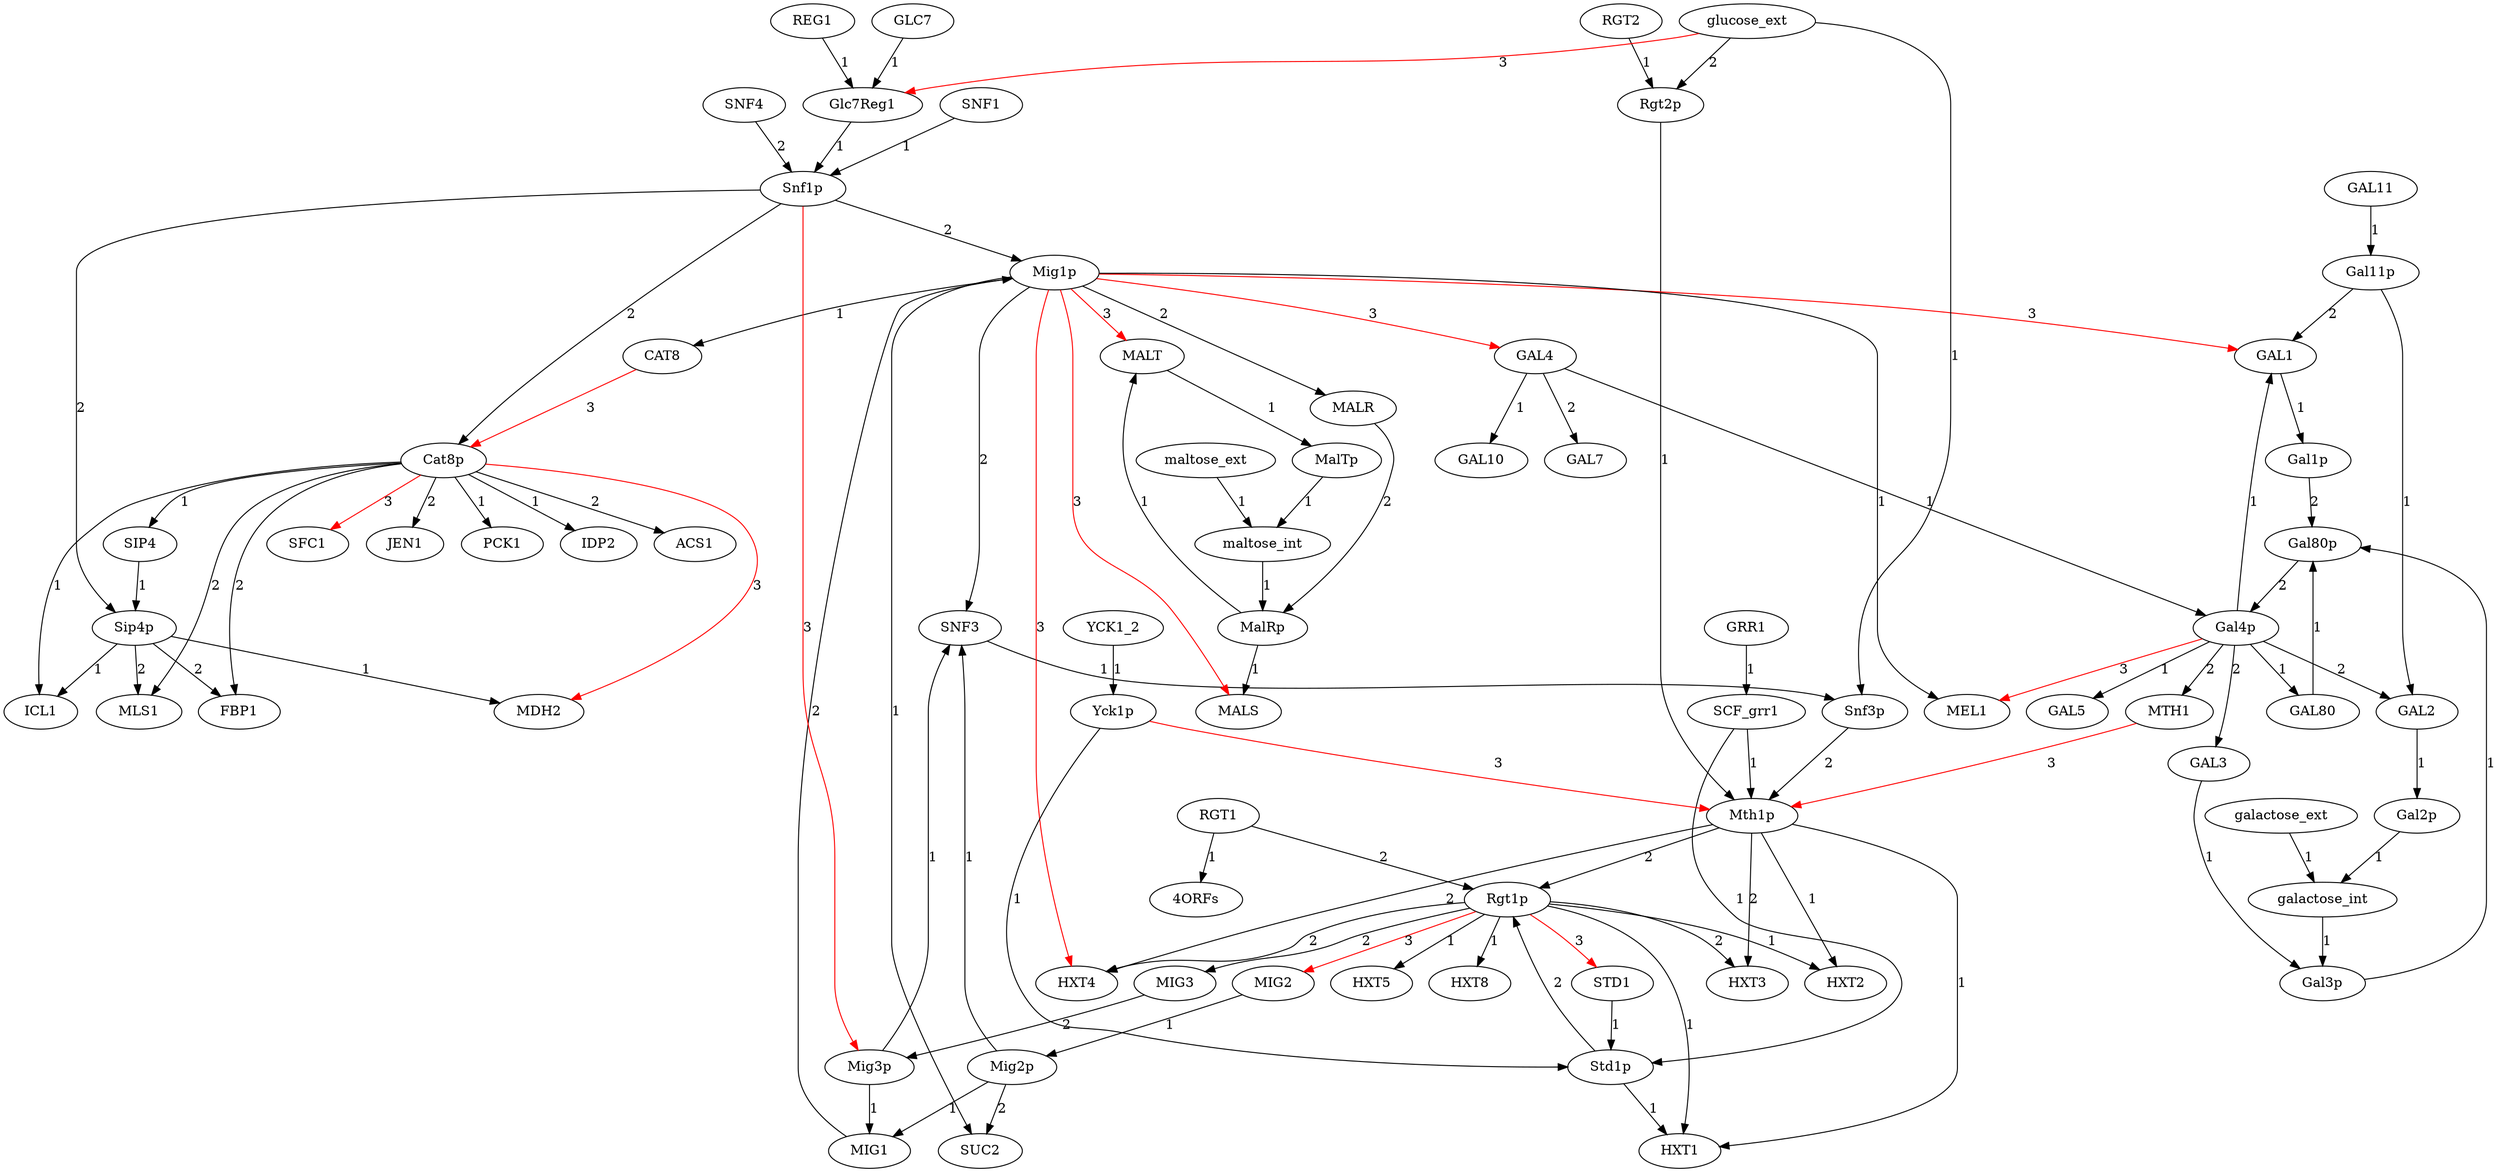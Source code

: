 strict digraph  {
" MDH2 " [equation="  ( Sip4p )  || ( Cat8p ) "];
" Rgt2p " [equation="  ( RGT2 )  || ( glucose_ext ) "];
" Glc7Reg1 " [equation="  ( GLC7 )  || ( glucose_ext )  || ( REG1 ) "];
" GAL10 " [equation="  ( GAL4 ) "];
" SNF3 " [equation="  ! (  ( Mig1p )  || ( Mig3p )  || ( Mig2p )  ) "];
" MalTp " [equation="  ( MALT ) "];
" Gal4p " [equation="  (  ( GAL4  ) && ! ( Gal80p  )  ) "];
" Mig1p " [equation="  (  ( MIG1  ) && ! ( Snf1p  )  ) "];
" MalRp " [equation="  ( maltose_int )  || ( MALR ) "];
" FBP1 " [equation="  ( Cat8p )  || ( Sip4p ) "];
" MIG3 " [equation="  ! (  ( Rgt1p )  ) "];
" Gal11p " [equation="  ( GAL11 ) "];
" Std1p " [equation="  (  (  ( STD1  ) && ! ( SCF_grr1  )  ) && ! ( Yck1p  )  ) "];
" HXT3 " [equation="  ! (  ( Rgt1p )  || ( Mth1p )  ) "];
" HXT4 " [equation="  ( Mig1p && (  (  ( Rgt1p || Mth1p )  )  ) ) "];
" SIP4 " [equation="  ( Cat8p ) "];
" HXT1 " [equation="  ! (  ( Std1p )  || ( Rgt1p )  || ( Mth1p )  ) "];
" SFC1 " [equation="  ( Cat8p ) "];
" Cat8p " [equation="  ( Snf1p )  || ( CAT8 ) "];
" Mig3p " [equation="  (  ( MIG3  ) && ! ( Snf1p  )  ) "];
" MALS " [equation="  (  ( MalRp  ) && ! ( Mig1p  )  ) "];
" MALT " [equation="  (  ( MalRp  ) && ! ( Mig1p  )  ) "];
" HXT8 " [equation="  ! (  ( Rgt1p )  ) "];
" Gal3p " [equation="  ( GAL3 )  || ( galactose_int ) "];
" MIG1 " [equation="  ! (  ( Mig3p )  || ( Mig2p )  ) "];
" GAL80 " [equation="  ( Gal4p ) "];
" Mig2p " [equation="  ( MIG2 ) "];
" maltose_int " [equation="  ( MalTp )  || ( maltose_ext ) "];
" Snf3p " [equation="  ( SNF3 )  || ( glucose_ext ) "];
" GAL1 " [equation="  (  ( Gal4p  ) && ! ( Mig1p  )  )  || ( Gal11p ) "];
" JEN1 " [equation="  ( Cat8p ) "];
" MTH1 " [equation="  ( Gal4p ) "];
" SCF_grr1 " [equation="  ( GRR1 ) "];
" MALR " [equation="  ! (  ( Mig1p )  ) "];
" Gal1p " [equation="  ( GAL1 ) "];
" GAL7 " [equation="  ( GAL4 ) "];
" Snf1p " [equation="  (  ( SNF1  ) && ! ( Glc7Reg1  )  )  || (  ( SNF4  ) && ! ( Glc7Reg1  )  ) "];
" MEL1 " [equation="  (  ( Gal4p  ) && ! ( Mig1p  )  ) "];
" Mth1p " [equation="  (  (  (  ( MTH1  ) && ! ( Snf3p && (  (  ( Rgt2p )  )  )  )  ) && ! ( Yck1p  )  ) && ! ( SCF_grr1  )  ) "];
" Sip4p " [equation="  ( SIP4 )  || ( Snf1p ) "];
" PCK1 " [equation="  ( Cat8p ) "];
" IDP2 " [equation="  ( Cat8p ) "];
" Rgt1p " [equation="  ( RGT1 && (  (  ( Mth1p || Std1p )  )  ) ) "];
" GAL5 " [equation="  ( Gal4p ) "];
" SUC2 " [equation="  ! (  ( Mig1p )  || ( Mig2p )  ) "];
" HXT2 " [equation="  ! (  ( Rgt1p )  || ( Mth1p )  ) "];
" Gal80p " [equation="  (  (  ( GAL80  ) && ! ( Gal1p  )  ) && ! ( Gal3p  )  ) "];
" galactose_int " [equation="  ( Gal2p )  || ( galactose_ext ) "];
" ACS1 " [equation="  ( Cat8p ) "];
" GAL3 " [equation="  ( Gal4p ) "];
" HXT5 " [equation="  ! (  ( Rgt1p )  ) "];
" ICL1 " [equation="  ( Sip4p )  || ( Cat8p ) "];
" CAT8 " [equation="  ! (  ( Mig1p )  ) "];
" GAL4 " [equation="  ! (  ( Mig1p )  ) "];
" Yck1p " [equation="  ( YCK1_2 ) "];
" Gal2p " [equation="  ( GAL2 ) "];
" MIG2 " [equation="  ! (  ( Rgt1p )  ) "];
" 4ORFs " [equation="  ! (  ( RGT1 )  ) "];
" STD1 " [equation="  ! (  ( Rgt1p )  ) "];
" GAL2 " [equation="  ( Gal11p )  || ( Gal4p ) "];
" MLS1 " [equation="  ( Sip4p )  || ( Cat8p ) "];
" RGT2 ";
" glucose_ext ";
" GLC7 ";
" REG1 ";
" GAL11 ";
" maltose_ext ";
" GRR1 ";
" SNF1 ";
" SNF4 ";
" RGT1 ";
" galactose_ext ";
" YCK1_2 ";
" Rgt2p " -> " Mth1p "  [color=black, label=1];
" Glc7Reg1 " -> " Snf1p "  [color=black, label=1];
" SNF3 " -> " Snf3p "  [color=black, label=1];
" MalTp " -> " maltose_int "  [color=black, label=1];
" Gal4p " -> " GAL80 "  [color=black, label=1];
" Gal4p " -> " GAL1 "  [color=black, label=1];
" Gal4p " -> " MTH1 "  [color=black, label=2];
" Gal4p " -> " MEL1 "  [color=red, label=3];
" Gal4p " -> " GAL5 "  [color=black, label=1];
" Gal4p " -> " GAL3 "  [color=black, label=2];
" Gal4p " -> " GAL2 "  [color=black, label=2];
" Mig1p " -> " SNF3 "  [color=black, label=2];
" Mig1p " -> " HXT4 "  [color=red, label=3];
" Mig1p " -> " MALS "  [color=red, label=3];
" Mig1p " -> " MALT "  [color=red, label=3];
" Mig1p " -> " GAL1 "  [color=red, label=3];
" Mig1p " -> " MALR "  [color=black, label=2];
" Mig1p " -> " MEL1 "  [color=black, label=1];
" Mig1p " -> " SUC2 "  [color=black, label=1];
" Mig1p " -> " CAT8 "  [color=black, label=1];
" Mig1p " -> " GAL4 "  [color=red, label=3];
" MalRp " -> " MALS "  [color=black, label=1];
" MalRp " -> " MALT "  [color=black, label=1];
" MIG3 " -> " Mig3p "  [color=black, label=2];
" Gal11p " -> " GAL1 "  [color=black, label=2];
" Gal11p " -> " GAL2 "  [color=black, label=1];
" Std1p " -> " HXT1 "  [color=black, label=1];
" Std1p " -> " Rgt1p "  [color=black, label=2];
" SIP4 " -> " Sip4p "  [color=black, label=1];
" Cat8p " -> " MDH2 "  [color=red, label=3];
" Cat8p " -> " FBP1 "  [color=black, label=2];
" Cat8p " -> " SIP4 "  [color=black, label=1];
" Cat8p " -> " SFC1 "  [color=red, label=3];
" Cat8p " -> " JEN1 "  [color=black, label=2];
" Cat8p " -> " PCK1 "  [color=black, label=1];
" Cat8p " -> " IDP2 "  [color=black, label=1];
" Cat8p " -> " ACS1 "  [color=black, label=2];
" Cat8p " -> " ICL1 "  [color=black, label=1];
" Cat8p " -> " MLS1 "  [color=black, label=2];
" Mig3p " -> " SNF3 "  [color=black, label=1];
" Mig3p " -> " MIG1 "  [color=black, label=1];
" MALT " -> " MalTp "  [color=black, label=1];
" Gal3p " -> " Gal80p "  [color=black, label=1];
" MIG1 " -> " Mig1p "  [color=black, label=2];
" GAL80 " -> " Gal80p "  [color=black, label=1];
" Mig2p " -> " SNF3 "  [color=black, label=1];
" Mig2p " -> " MIG1 "  [color=black, label=1];
" Mig2p " -> " SUC2 "  [color=black, label=2];
" maltose_int " -> " MalRp "  [color=black, label=1];
" Snf3p " -> " Mth1p "  [color=black, label=2];
" GAL1 " -> " Gal1p "  [color=black, label=1];
" MTH1 " -> " Mth1p "  [color=red, label=3];
" SCF_grr1 " -> " Std1p "  [color=black, label=1];
" SCF_grr1 " -> " Mth1p "  [color=black, label=1];
" MALR " -> " MalRp "  [color=black, label=2];
" Gal1p " -> " Gal80p "  [color=black, label=2];
" Snf1p " -> " Mig1p "  [color=black, label=2];
" Snf1p " -> " Cat8p "  [color=black, label=2];
" Snf1p " -> " Mig3p "  [color=red, label=3];
" Snf1p " -> " Sip4p "  [color=black, label=2];
" Mth1p " -> " HXT3 "  [color=black, label=2];
" Mth1p " -> " HXT4 "  [color=black, label=2];
" Mth1p " -> " HXT1 "  [color=black, label=1];
" Mth1p " -> " Rgt1p "  [color=black, label=2];
" Mth1p " -> " HXT2 "  [color=black, label=1];
" Sip4p " -> " MDH2 "  [color=black, label=1];
" Sip4p " -> " FBP1 "  [color=black, label=2];
" Sip4p " -> " ICL1 "  [color=black, label=1];
" Sip4p " -> " MLS1 "  [color=black, label=2];
" Rgt1p " -> " MIG3 "  [color=black, label=2];
" Rgt1p " -> " HXT3 "  [color=black, label=2];
" Rgt1p " -> " HXT4 "  [color=black, label=2];
" Rgt1p " -> " HXT1 "  [color=black, label=1];
" Rgt1p " -> " HXT8 "  [color=black, label=1];
" Rgt1p " -> " HXT2 "  [color=black, label=1];
" Rgt1p " -> " HXT5 "  [color=black, label=1];
" Rgt1p " -> " MIG2 "  [color=red, label=3];
" Rgt1p " -> " STD1 "  [color=red, label=3];
" Gal80p " -> " Gal4p "  [color=black, label=2];
" galactose_int " -> " Gal3p "  [color=black, label=1];
" GAL3 " -> " Gal3p "  [color=black, label=1];
" CAT8 " -> " Cat8p "  [color=red, label=3];
" GAL4 " -> " GAL10 "  [color=black, label=1];
" GAL4 " -> " Gal4p "  [color=black, label=1];
" GAL4 " -> " GAL7 "  [color=black, label=2];
" Yck1p " -> " Std1p "  [color=black, label=1];
" Yck1p " -> " Mth1p "  [color=red, label=3];
" Gal2p " -> " galactose_int "  [color=black, label=1];
" MIG2 " -> " Mig2p "  [color=black, label=1];
" STD1 " -> " Std1p "  [color=black, label=1];
" GAL2 " -> " Gal2p "  [color=black, label=1];
" RGT2 " -> " Rgt2p "  [color=black, label=1];
" glucose_ext " -> " Rgt2p "  [color=black, label=2];
" glucose_ext " -> " Glc7Reg1 "  [color=red, label=3];
" glucose_ext " -> " Snf3p "  [color=black, label=1];
" GLC7 " -> " Glc7Reg1 "  [color=black, label=1];
" REG1 " -> " Glc7Reg1 "  [color=black, label=1];
" GAL11 " -> " Gal11p "  [color=black, label=1];
" maltose_ext " -> " maltose_int "  [color=black, label=1];
" GRR1 " -> " SCF_grr1 "  [color=black, label=1];
" SNF1 " -> " Snf1p "  [color=black, label=1];
" SNF4 " -> " Snf1p "  [color=black, label=2];
" RGT1 " -> " Rgt1p "  [color=black, label=2];
" RGT1 " -> " 4ORFs "  [color=black, label=1];
" galactose_ext " -> " galactose_int "  [color=black, label=1];
" YCK1_2 " -> " Yck1p "  [color=black, label=1];
}

